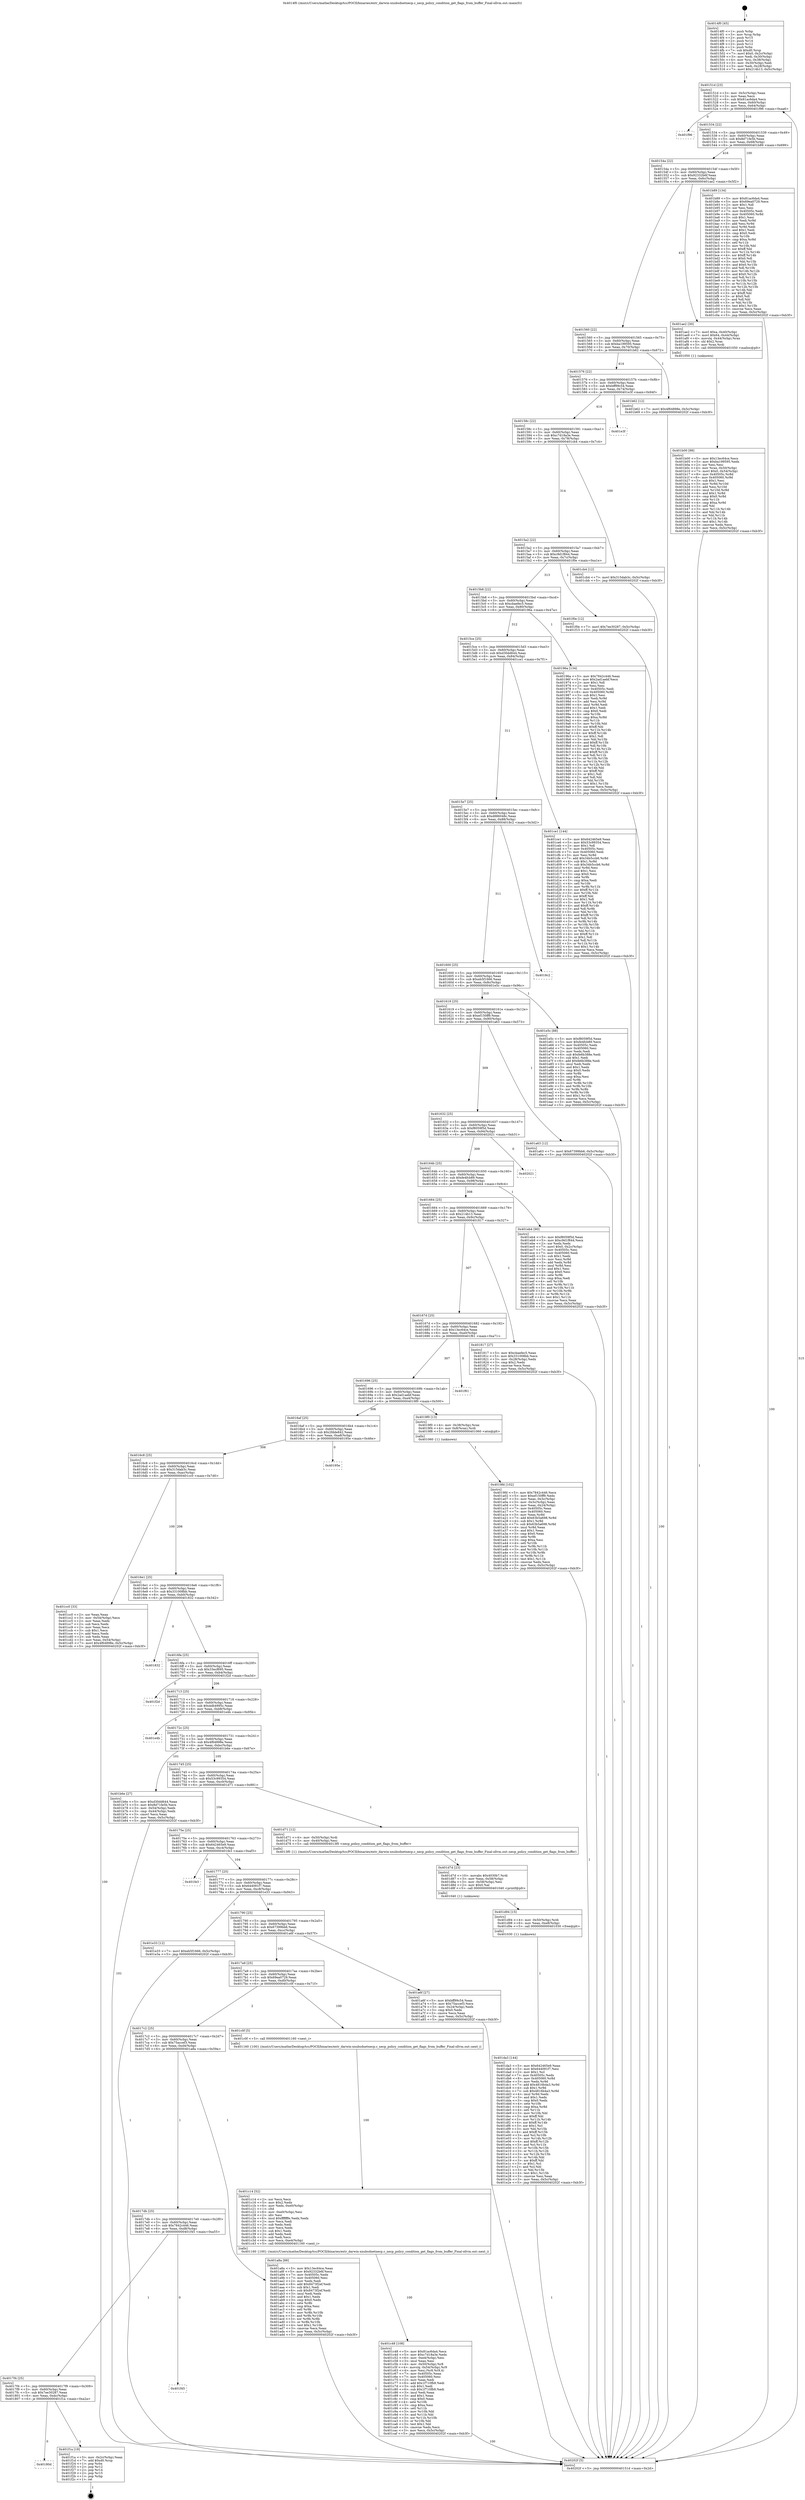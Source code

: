 digraph "0x4014f0" {
  label = "0x4014f0 (/mnt/c/Users/mathe/Desktop/tcc/POCII/binaries/extr_darwin-xnubsdnetnecp.c_necp_policy_condition_get_flags_from_buffer_Final-ollvm.out::main(0))"
  labelloc = "t"
  node[shape=record]

  Entry [label="",width=0.3,height=0.3,shape=circle,fillcolor=black,style=filled]
  "0x40151d" [label="{
     0x40151d [23]\l
     | [instrs]\l
     &nbsp;&nbsp;0x40151d \<+3\>: mov -0x5c(%rbp),%eax\l
     &nbsp;&nbsp;0x401520 \<+2\>: mov %eax,%ecx\l
     &nbsp;&nbsp;0x401522 \<+6\>: sub $0x81ac6da4,%ecx\l
     &nbsp;&nbsp;0x401528 \<+3\>: mov %eax,-0x60(%rbp)\l
     &nbsp;&nbsp;0x40152b \<+3\>: mov %ecx,-0x64(%rbp)\l
     &nbsp;&nbsp;0x40152e \<+6\>: je 0000000000401f96 \<main+0xaa6\>\l
  }"]
  "0x401f96" [label="{
     0x401f96\l
  }", style=dashed]
  "0x401534" [label="{
     0x401534 [22]\l
     | [instrs]\l
     &nbsp;&nbsp;0x401534 \<+5\>: jmp 0000000000401539 \<main+0x49\>\l
     &nbsp;&nbsp;0x401539 \<+3\>: mov -0x60(%rbp),%eax\l
     &nbsp;&nbsp;0x40153c \<+5\>: sub $0x8d71fe5b,%eax\l
     &nbsp;&nbsp;0x401541 \<+3\>: mov %eax,-0x68(%rbp)\l
     &nbsp;&nbsp;0x401544 \<+6\>: je 0000000000401b89 \<main+0x699\>\l
  }"]
  Exit [label="",width=0.3,height=0.3,shape=circle,fillcolor=black,style=filled,peripheries=2]
  "0x401b89" [label="{
     0x401b89 [134]\l
     | [instrs]\l
     &nbsp;&nbsp;0x401b89 \<+5\>: mov $0x81ac6da4,%eax\l
     &nbsp;&nbsp;0x401b8e \<+5\>: mov $0x69ea0729,%ecx\l
     &nbsp;&nbsp;0x401b93 \<+2\>: mov $0x1,%dl\l
     &nbsp;&nbsp;0x401b95 \<+2\>: xor %esi,%esi\l
     &nbsp;&nbsp;0x401b97 \<+7\>: mov 0x40505c,%edi\l
     &nbsp;&nbsp;0x401b9e \<+8\>: mov 0x405060,%r8d\l
     &nbsp;&nbsp;0x401ba6 \<+3\>: sub $0x1,%esi\l
     &nbsp;&nbsp;0x401ba9 \<+3\>: mov %edi,%r9d\l
     &nbsp;&nbsp;0x401bac \<+3\>: add %esi,%r9d\l
     &nbsp;&nbsp;0x401baf \<+4\>: imul %r9d,%edi\l
     &nbsp;&nbsp;0x401bb3 \<+3\>: and $0x1,%edi\l
     &nbsp;&nbsp;0x401bb6 \<+3\>: cmp $0x0,%edi\l
     &nbsp;&nbsp;0x401bb9 \<+4\>: sete %r10b\l
     &nbsp;&nbsp;0x401bbd \<+4\>: cmp $0xa,%r8d\l
     &nbsp;&nbsp;0x401bc1 \<+4\>: setl %r11b\l
     &nbsp;&nbsp;0x401bc5 \<+3\>: mov %r10b,%bl\l
     &nbsp;&nbsp;0x401bc8 \<+3\>: xor $0xff,%bl\l
     &nbsp;&nbsp;0x401bcb \<+3\>: mov %r11b,%r14b\l
     &nbsp;&nbsp;0x401bce \<+4\>: xor $0xff,%r14b\l
     &nbsp;&nbsp;0x401bd2 \<+3\>: xor $0x0,%dl\l
     &nbsp;&nbsp;0x401bd5 \<+3\>: mov %bl,%r15b\l
     &nbsp;&nbsp;0x401bd8 \<+4\>: and $0x0,%r15b\l
     &nbsp;&nbsp;0x401bdc \<+3\>: and %dl,%r10b\l
     &nbsp;&nbsp;0x401bdf \<+3\>: mov %r14b,%r12b\l
     &nbsp;&nbsp;0x401be2 \<+4\>: and $0x0,%r12b\l
     &nbsp;&nbsp;0x401be6 \<+3\>: and %dl,%r11b\l
     &nbsp;&nbsp;0x401be9 \<+3\>: or %r10b,%r15b\l
     &nbsp;&nbsp;0x401bec \<+3\>: or %r11b,%r12b\l
     &nbsp;&nbsp;0x401bef \<+3\>: xor %r12b,%r15b\l
     &nbsp;&nbsp;0x401bf2 \<+3\>: or %r14b,%bl\l
     &nbsp;&nbsp;0x401bf5 \<+3\>: xor $0xff,%bl\l
     &nbsp;&nbsp;0x401bf8 \<+3\>: or $0x0,%dl\l
     &nbsp;&nbsp;0x401bfb \<+2\>: and %dl,%bl\l
     &nbsp;&nbsp;0x401bfd \<+3\>: or %bl,%r15b\l
     &nbsp;&nbsp;0x401c00 \<+4\>: test $0x1,%r15b\l
     &nbsp;&nbsp;0x401c04 \<+3\>: cmovne %ecx,%eax\l
     &nbsp;&nbsp;0x401c07 \<+3\>: mov %eax,-0x5c(%rbp)\l
     &nbsp;&nbsp;0x401c0a \<+5\>: jmp 000000000040202f \<main+0xb3f\>\l
  }"]
  "0x40154a" [label="{
     0x40154a [22]\l
     | [instrs]\l
     &nbsp;&nbsp;0x40154a \<+5\>: jmp 000000000040154f \<main+0x5f\>\l
     &nbsp;&nbsp;0x40154f \<+3\>: mov -0x60(%rbp),%eax\l
     &nbsp;&nbsp;0x401552 \<+5\>: sub $0x92332b6f,%eax\l
     &nbsp;&nbsp;0x401557 \<+3\>: mov %eax,-0x6c(%rbp)\l
     &nbsp;&nbsp;0x40155a \<+6\>: je 0000000000401ae2 \<main+0x5f2\>\l
  }"]
  "0x40180d" [label="{
     0x40180d\l
  }", style=dashed]
  "0x401ae2" [label="{
     0x401ae2 [30]\l
     | [instrs]\l
     &nbsp;&nbsp;0x401ae2 \<+7\>: movl $0xa,-0x40(%rbp)\l
     &nbsp;&nbsp;0x401ae9 \<+7\>: movl $0x64,-0x44(%rbp)\l
     &nbsp;&nbsp;0x401af0 \<+4\>: movslq -0x44(%rbp),%rax\l
     &nbsp;&nbsp;0x401af4 \<+4\>: shl $0x2,%rax\l
     &nbsp;&nbsp;0x401af8 \<+3\>: mov %rax,%rdi\l
     &nbsp;&nbsp;0x401afb \<+5\>: call 0000000000401050 \<malloc@plt\>\l
     | [calls]\l
     &nbsp;&nbsp;0x401050 \{1\} (unknown)\l
  }"]
  "0x401560" [label="{
     0x401560 [22]\l
     | [instrs]\l
     &nbsp;&nbsp;0x401560 \<+5\>: jmp 0000000000401565 \<main+0x75\>\l
     &nbsp;&nbsp;0x401565 \<+3\>: mov -0x60(%rbp),%eax\l
     &nbsp;&nbsp;0x401568 \<+5\>: sub $0xba199595,%eax\l
     &nbsp;&nbsp;0x40156d \<+3\>: mov %eax,-0x70(%rbp)\l
     &nbsp;&nbsp;0x401570 \<+6\>: je 0000000000401b62 \<main+0x672\>\l
  }"]
  "0x401f1a" [label="{
     0x401f1a [19]\l
     | [instrs]\l
     &nbsp;&nbsp;0x401f1a \<+3\>: mov -0x2c(%rbp),%eax\l
     &nbsp;&nbsp;0x401f1d \<+7\>: add $0xd0,%rsp\l
     &nbsp;&nbsp;0x401f24 \<+1\>: pop %rbx\l
     &nbsp;&nbsp;0x401f25 \<+2\>: pop %r12\l
     &nbsp;&nbsp;0x401f27 \<+2\>: pop %r14\l
     &nbsp;&nbsp;0x401f29 \<+2\>: pop %r15\l
     &nbsp;&nbsp;0x401f2b \<+1\>: pop %rbp\l
     &nbsp;&nbsp;0x401f2c \<+1\>: ret\l
  }"]
  "0x401b62" [label="{
     0x401b62 [12]\l
     | [instrs]\l
     &nbsp;&nbsp;0x401b62 \<+7\>: movl $0x4f64898e,-0x5c(%rbp)\l
     &nbsp;&nbsp;0x401b69 \<+5\>: jmp 000000000040202f \<main+0xb3f\>\l
  }"]
  "0x401576" [label="{
     0x401576 [22]\l
     | [instrs]\l
     &nbsp;&nbsp;0x401576 \<+5\>: jmp 000000000040157b \<main+0x8b\>\l
     &nbsp;&nbsp;0x40157b \<+3\>: mov -0x60(%rbp),%eax\l
     &nbsp;&nbsp;0x40157e \<+5\>: sub $0xbff99c54,%eax\l
     &nbsp;&nbsp;0x401583 \<+3\>: mov %eax,-0x74(%rbp)\l
     &nbsp;&nbsp;0x401586 \<+6\>: je 0000000000401e3f \<main+0x94f\>\l
  }"]
  "0x4017f4" [label="{
     0x4017f4 [25]\l
     | [instrs]\l
     &nbsp;&nbsp;0x4017f4 \<+5\>: jmp 00000000004017f9 \<main+0x309\>\l
     &nbsp;&nbsp;0x4017f9 \<+3\>: mov -0x60(%rbp),%eax\l
     &nbsp;&nbsp;0x4017fc \<+5\>: sub $0x7ee30287,%eax\l
     &nbsp;&nbsp;0x401801 \<+6\>: mov %eax,-0xdc(%rbp)\l
     &nbsp;&nbsp;0x401807 \<+6\>: je 0000000000401f1a \<main+0xa2a\>\l
  }"]
  "0x401e3f" [label="{
     0x401e3f\l
  }", style=dashed]
  "0x40158c" [label="{
     0x40158c [22]\l
     | [instrs]\l
     &nbsp;&nbsp;0x40158c \<+5\>: jmp 0000000000401591 \<main+0xa1\>\l
     &nbsp;&nbsp;0x401591 \<+3\>: mov -0x60(%rbp),%eax\l
     &nbsp;&nbsp;0x401594 \<+5\>: sub $0xc7d18a3e,%eax\l
     &nbsp;&nbsp;0x401599 \<+3\>: mov %eax,-0x78(%rbp)\l
     &nbsp;&nbsp;0x40159c \<+6\>: je 0000000000401cb4 \<main+0x7c4\>\l
  }"]
  "0x401f45" [label="{
     0x401f45\l
  }", style=dashed]
  "0x401cb4" [label="{
     0x401cb4 [12]\l
     | [instrs]\l
     &nbsp;&nbsp;0x401cb4 \<+7\>: movl $0x315dab3c,-0x5c(%rbp)\l
     &nbsp;&nbsp;0x401cbb \<+5\>: jmp 000000000040202f \<main+0xb3f\>\l
  }"]
  "0x4015a2" [label="{
     0x4015a2 [22]\l
     | [instrs]\l
     &nbsp;&nbsp;0x4015a2 \<+5\>: jmp 00000000004015a7 \<main+0xb7\>\l
     &nbsp;&nbsp;0x4015a7 \<+3\>: mov -0x60(%rbp),%eax\l
     &nbsp;&nbsp;0x4015aa \<+5\>: sub $0xc9d1f844,%eax\l
     &nbsp;&nbsp;0x4015af \<+3\>: mov %eax,-0x7c(%rbp)\l
     &nbsp;&nbsp;0x4015b2 \<+6\>: je 0000000000401f0e \<main+0xa1e\>\l
  }"]
  "0x401da3" [label="{
     0x401da3 [144]\l
     | [instrs]\l
     &nbsp;&nbsp;0x401da3 \<+5\>: mov $0x642465e9,%eax\l
     &nbsp;&nbsp;0x401da8 \<+5\>: mov $0x644091f7,%esi\l
     &nbsp;&nbsp;0x401dad \<+2\>: mov $0x1,%cl\l
     &nbsp;&nbsp;0x401daf \<+7\>: mov 0x40505c,%edx\l
     &nbsp;&nbsp;0x401db6 \<+8\>: mov 0x405060,%r8d\l
     &nbsp;&nbsp;0x401dbe \<+3\>: mov %edx,%r9d\l
     &nbsp;&nbsp;0x401dc1 \<+7\>: add $0x4816b4a3,%r9d\l
     &nbsp;&nbsp;0x401dc8 \<+4\>: sub $0x1,%r9d\l
     &nbsp;&nbsp;0x401dcc \<+7\>: sub $0x4816b4a3,%r9d\l
     &nbsp;&nbsp;0x401dd3 \<+4\>: imul %r9d,%edx\l
     &nbsp;&nbsp;0x401dd7 \<+3\>: and $0x1,%edx\l
     &nbsp;&nbsp;0x401dda \<+3\>: cmp $0x0,%edx\l
     &nbsp;&nbsp;0x401ddd \<+4\>: sete %r10b\l
     &nbsp;&nbsp;0x401de1 \<+4\>: cmp $0xa,%r8d\l
     &nbsp;&nbsp;0x401de5 \<+4\>: setl %r11b\l
     &nbsp;&nbsp;0x401de9 \<+3\>: mov %r10b,%bl\l
     &nbsp;&nbsp;0x401dec \<+3\>: xor $0xff,%bl\l
     &nbsp;&nbsp;0x401def \<+3\>: mov %r11b,%r14b\l
     &nbsp;&nbsp;0x401df2 \<+4\>: xor $0xff,%r14b\l
     &nbsp;&nbsp;0x401df6 \<+3\>: xor $0x1,%cl\l
     &nbsp;&nbsp;0x401df9 \<+3\>: mov %bl,%r15b\l
     &nbsp;&nbsp;0x401dfc \<+4\>: and $0xff,%r15b\l
     &nbsp;&nbsp;0x401e00 \<+3\>: and %cl,%r10b\l
     &nbsp;&nbsp;0x401e03 \<+3\>: mov %r14b,%r12b\l
     &nbsp;&nbsp;0x401e06 \<+4\>: and $0xff,%r12b\l
     &nbsp;&nbsp;0x401e0a \<+3\>: and %cl,%r11b\l
     &nbsp;&nbsp;0x401e0d \<+3\>: or %r10b,%r15b\l
     &nbsp;&nbsp;0x401e10 \<+3\>: or %r11b,%r12b\l
     &nbsp;&nbsp;0x401e13 \<+3\>: xor %r12b,%r15b\l
     &nbsp;&nbsp;0x401e16 \<+3\>: or %r14b,%bl\l
     &nbsp;&nbsp;0x401e19 \<+3\>: xor $0xff,%bl\l
     &nbsp;&nbsp;0x401e1c \<+3\>: or $0x1,%cl\l
     &nbsp;&nbsp;0x401e1f \<+2\>: and %cl,%bl\l
     &nbsp;&nbsp;0x401e21 \<+3\>: or %bl,%r15b\l
     &nbsp;&nbsp;0x401e24 \<+4\>: test $0x1,%r15b\l
     &nbsp;&nbsp;0x401e28 \<+3\>: cmovne %esi,%eax\l
     &nbsp;&nbsp;0x401e2b \<+3\>: mov %eax,-0x5c(%rbp)\l
     &nbsp;&nbsp;0x401e2e \<+5\>: jmp 000000000040202f \<main+0xb3f\>\l
  }"]
  "0x401f0e" [label="{
     0x401f0e [12]\l
     | [instrs]\l
     &nbsp;&nbsp;0x401f0e \<+7\>: movl $0x7ee30287,-0x5c(%rbp)\l
     &nbsp;&nbsp;0x401f15 \<+5\>: jmp 000000000040202f \<main+0xb3f\>\l
  }"]
  "0x4015b8" [label="{
     0x4015b8 [22]\l
     | [instrs]\l
     &nbsp;&nbsp;0x4015b8 \<+5\>: jmp 00000000004015bd \<main+0xcd\>\l
     &nbsp;&nbsp;0x4015bd \<+3\>: mov -0x60(%rbp),%eax\l
     &nbsp;&nbsp;0x4015c0 \<+5\>: sub $0xcbaefec5,%eax\l
     &nbsp;&nbsp;0x4015c5 \<+3\>: mov %eax,-0x80(%rbp)\l
     &nbsp;&nbsp;0x4015c8 \<+6\>: je 000000000040196a \<main+0x47a\>\l
  }"]
  "0x401d94" [label="{
     0x401d94 [15]\l
     | [instrs]\l
     &nbsp;&nbsp;0x401d94 \<+4\>: mov -0x50(%rbp),%rdi\l
     &nbsp;&nbsp;0x401d98 \<+6\>: mov %eax,-0xe8(%rbp)\l
     &nbsp;&nbsp;0x401d9e \<+5\>: call 0000000000401030 \<free@plt\>\l
     | [calls]\l
     &nbsp;&nbsp;0x401030 \{1\} (unknown)\l
  }"]
  "0x40196a" [label="{
     0x40196a [134]\l
     | [instrs]\l
     &nbsp;&nbsp;0x40196a \<+5\>: mov $0x7842c446,%eax\l
     &nbsp;&nbsp;0x40196f \<+5\>: mov $0x2ad1aebf,%ecx\l
     &nbsp;&nbsp;0x401974 \<+2\>: mov $0x1,%dl\l
     &nbsp;&nbsp;0x401976 \<+2\>: xor %esi,%esi\l
     &nbsp;&nbsp;0x401978 \<+7\>: mov 0x40505c,%edi\l
     &nbsp;&nbsp;0x40197f \<+8\>: mov 0x405060,%r8d\l
     &nbsp;&nbsp;0x401987 \<+3\>: sub $0x1,%esi\l
     &nbsp;&nbsp;0x40198a \<+3\>: mov %edi,%r9d\l
     &nbsp;&nbsp;0x40198d \<+3\>: add %esi,%r9d\l
     &nbsp;&nbsp;0x401990 \<+4\>: imul %r9d,%edi\l
     &nbsp;&nbsp;0x401994 \<+3\>: and $0x1,%edi\l
     &nbsp;&nbsp;0x401997 \<+3\>: cmp $0x0,%edi\l
     &nbsp;&nbsp;0x40199a \<+4\>: sete %r10b\l
     &nbsp;&nbsp;0x40199e \<+4\>: cmp $0xa,%r8d\l
     &nbsp;&nbsp;0x4019a2 \<+4\>: setl %r11b\l
     &nbsp;&nbsp;0x4019a6 \<+3\>: mov %r10b,%bl\l
     &nbsp;&nbsp;0x4019a9 \<+3\>: xor $0xff,%bl\l
     &nbsp;&nbsp;0x4019ac \<+3\>: mov %r11b,%r14b\l
     &nbsp;&nbsp;0x4019af \<+4\>: xor $0xff,%r14b\l
     &nbsp;&nbsp;0x4019b3 \<+3\>: xor $0x1,%dl\l
     &nbsp;&nbsp;0x4019b6 \<+3\>: mov %bl,%r15b\l
     &nbsp;&nbsp;0x4019b9 \<+4\>: and $0xff,%r15b\l
     &nbsp;&nbsp;0x4019bd \<+3\>: and %dl,%r10b\l
     &nbsp;&nbsp;0x4019c0 \<+3\>: mov %r14b,%r12b\l
     &nbsp;&nbsp;0x4019c3 \<+4\>: and $0xff,%r12b\l
     &nbsp;&nbsp;0x4019c7 \<+3\>: and %dl,%r11b\l
     &nbsp;&nbsp;0x4019ca \<+3\>: or %r10b,%r15b\l
     &nbsp;&nbsp;0x4019cd \<+3\>: or %r11b,%r12b\l
     &nbsp;&nbsp;0x4019d0 \<+3\>: xor %r12b,%r15b\l
     &nbsp;&nbsp;0x4019d3 \<+3\>: or %r14b,%bl\l
     &nbsp;&nbsp;0x4019d6 \<+3\>: xor $0xff,%bl\l
     &nbsp;&nbsp;0x4019d9 \<+3\>: or $0x1,%dl\l
     &nbsp;&nbsp;0x4019dc \<+2\>: and %dl,%bl\l
     &nbsp;&nbsp;0x4019de \<+3\>: or %bl,%r15b\l
     &nbsp;&nbsp;0x4019e1 \<+4\>: test $0x1,%r15b\l
     &nbsp;&nbsp;0x4019e5 \<+3\>: cmovne %ecx,%eax\l
     &nbsp;&nbsp;0x4019e8 \<+3\>: mov %eax,-0x5c(%rbp)\l
     &nbsp;&nbsp;0x4019eb \<+5\>: jmp 000000000040202f \<main+0xb3f\>\l
  }"]
  "0x4015ce" [label="{
     0x4015ce [25]\l
     | [instrs]\l
     &nbsp;&nbsp;0x4015ce \<+5\>: jmp 00000000004015d3 \<main+0xe3\>\l
     &nbsp;&nbsp;0x4015d3 \<+3\>: mov -0x60(%rbp),%eax\l
     &nbsp;&nbsp;0x4015d6 \<+5\>: sub $0xd30dd644,%eax\l
     &nbsp;&nbsp;0x4015db \<+6\>: mov %eax,-0x84(%rbp)\l
     &nbsp;&nbsp;0x4015e1 \<+6\>: je 0000000000401ce1 \<main+0x7f1\>\l
  }"]
  "0x401d7d" [label="{
     0x401d7d [23]\l
     | [instrs]\l
     &nbsp;&nbsp;0x401d7d \<+10\>: movabs $0x4030b7,%rdi\l
     &nbsp;&nbsp;0x401d87 \<+3\>: mov %eax,-0x58(%rbp)\l
     &nbsp;&nbsp;0x401d8a \<+3\>: mov -0x58(%rbp),%esi\l
     &nbsp;&nbsp;0x401d8d \<+2\>: mov $0x0,%al\l
     &nbsp;&nbsp;0x401d8f \<+5\>: call 0000000000401040 \<printf@plt\>\l
     | [calls]\l
     &nbsp;&nbsp;0x401040 \{1\} (unknown)\l
  }"]
  "0x401ce1" [label="{
     0x401ce1 [144]\l
     | [instrs]\l
     &nbsp;&nbsp;0x401ce1 \<+5\>: mov $0x642465e9,%eax\l
     &nbsp;&nbsp;0x401ce6 \<+5\>: mov $0x53c99354,%ecx\l
     &nbsp;&nbsp;0x401ceb \<+2\>: mov $0x1,%dl\l
     &nbsp;&nbsp;0x401ced \<+7\>: mov 0x40505c,%esi\l
     &nbsp;&nbsp;0x401cf4 \<+7\>: mov 0x405060,%edi\l
     &nbsp;&nbsp;0x401cfb \<+3\>: mov %esi,%r8d\l
     &nbsp;&nbsp;0x401cfe \<+7\>: add $0x34b5ccb6,%r8d\l
     &nbsp;&nbsp;0x401d05 \<+4\>: sub $0x1,%r8d\l
     &nbsp;&nbsp;0x401d09 \<+7\>: sub $0x34b5ccb6,%r8d\l
     &nbsp;&nbsp;0x401d10 \<+4\>: imul %r8d,%esi\l
     &nbsp;&nbsp;0x401d14 \<+3\>: and $0x1,%esi\l
     &nbsp;&nbsp;0x401d17 \<+3\>: cmp $0x0,%esi\l
     &nbsp;&nbsp;0x401d1a \<+4\>: sete %r9b\l
     &nbsp;&nbsp;0x401d1e \<+3\>: cmp $0xa,%edi\l
     &nbsp;&nbsp;0x401d21 \<+4\>: setl %r10b\l
     &nbsp;&nbsp;0x401d25 \<+3\>: mov %r9b,%r11b\l
     &nbsp;&nbsp;0x401d28 \<+4\>: xor $0xff,%r11b\l
     &nbsp;&nbsp;0x401d2c \<+3\>: mov %r10b,%bl\l
     &nbsp;&nbsp;0x401d2f \<+3\>: xor $0xff,%bl\l
     &nbsp;&nbsp;0x401d32 \<+3\>: xor $0x1,%dl\l
     &nbsp;&nbsp;0x401d35 \<+3\>: mov %r11b,%r14b\l
     &nbsp;&nbsp;0x401d38 \<+4\>: and $0xff,%r14b\l
     &nbsp;&nbsp;0x401d3c \<+3\>: and %dl,%r9b\l
     &nbsp;&nbsp;0x401d3f \<+3\>: mov %bl,%r15b\l
     &nbsp;&nbsp;0x401d42 \<+4\>: and $0xff,%r15b\l
     &nbsp;&nbsp;0x401d46 \<+3\>: and %dl,%r10b\l
     &nbsp;&nbsp;0x401d49 \<+3\>: or %r9b,%r14b\l
     &nbsp;&nbsp;0x401d4c \<+3\>: or %r10b,%r15b\l
     &nbsp;&nbsp;0x401d4f \<+3\>: xor %r15b,%r14b\l
     &nbsp;&nbsp;0x401d52 \<+3\>: or %bl,%r11b\l
     &nbsp;&nbsp;0x401d55 \<+4\>: xor $0xff,%r11b\l
     &nbsp;&nbsp;0x401d59 \<+3\>: or $0x1,%dl\l
     &nbsp;&nbsp;0x401d5c \<+3\>: and %dl,%r11b\l
     &nbsp;&nbsp;0x401d5f \<+3\>: or %r11b,%r14b\l
     &nbsp;&nbsp;0x401d62 \<+4\>: test $0x1,%r14b\l
     &nbsp;&nbsp;0x401d66 \<+3\>: cmovne %ecx,%eax\l
     &nbsp;&nbsp;0x401d69 \<+3\>: mov %eax,-0x5c(%rbp)\l
     &nbsp;&nbsp;0x401d6c \<+5\>: jmp 000000000040202f \<main+0xb3f\>\l
  }"]
  "0x4015e7" [label="{
     0x4015e7 [25]\l
     | [instrs]\l
     &nbsp;&nbsp;0x4015e7 \<+5\>: jmp 00000000004015ec \<main+0xfc\>\l
     &nbsp;&nbsp;0x4015ec \<+3\>: mov -0x60(%rbp),%eax\l
     &nbsp;&nbsp;0x4015ef \<+5\>: sub $0xd886048c,%eax\l
     &nbsp;&nbsp;0x4015f4 \<+6\>: mov %eax,-0x88(%rbp)\l
     &nbsp;&nbsp;0x4015fa \<+6\>: je 00000000004018c2 \<main+0x3d2\>\l
  }"]
  "0x401c48" [label="{
     0x401c48 [108]\l
     | [instrs]\l
     &nbsp;&nbsp;0x401c48 \<+5\>: mov $0x81ac6da4,%ecx\l
     &nbsp;&nbsp;0x401c4d \<+5\>: mov $0xc7d18a3e,%edx\l
     &nbsp;&nbsp;0x401c52 \<+6\>: mov -0xe4(%rbp),%esi\l
     &nbsp;&nbsp;0x401c58 \<+3\>: imul %eax,%esi\l
     &nbsp;&nbsp;0x401c5b \<+4\>: mov -0x50(%rbp),%r8\l
     &nbsp;&nbsp;0x401c5f \<+4\>: movslq -0x54(%rbp),%r9\l
     &nbsp;&nbsp;0x401c63 \<+4\>: mov %esi,(%r8,%r9,4)\l
     &nbsp;&nbsp;0x401c67 \<+7\>: mov 0x40505c,%eax\l
     &nbsp;&nbsp;0x401c6e \<+7\>: mov 0x405060,%esi\l
     &nbsp;&nbsp;0x401c75 \<+2\>: mov %eax,%edi\l
     &nbsp;&nbsp;0x401c77 \<+6\>: add $0x1f710fb9,%edi\l
     &nbsp;&nbsp;0x401c7d \<+3\>: sub $0x1,%edi\l
     &nbsp;&nbsp;0x401c80 \<+6\>: sub $0x1f710fb9,%edi\l
     &nbsp;&nbsp;0x401c86 \<+3\>: imul %edi,%eax\l
     &nbsp;&nbsp;0x401c89 \<+3\>: and $0x1,%eax\l
     &nbsp;&nbsp;0x401c8c \<+3\>: cmp $0x0,%eax\l
     &nbsp;&nbsp;0x401c8f \<+4\>: sete %r10b\l
     &nbsp;&nbsp;0x401c93 \<+3\>: cmp $0xa,%esi\l
     &nbsp;&nbsp;0x401c96 \<+4\>: setl %r11b\l
     &nbsp;&nbsp;0x401c9a \<+3\>: mov %r10b,%bl\l
     &nbsp;&nbsp;0x401c9d \<+3\>: and %r11b,%bl\l
     &nbsp;&nbsp;0x401ca0 \<+3\>: xor %r11b,%r10b\l
     &nbsp;&nbsp;0x401ca3 \<+3\>: or %r10b,%bl\l
     &nbsp;&nbsp;0x401ca6 \<+3\>: test $0x1,%bl\l
     &nbsp;&nbsp;0x401ca9 \<+3\>: cmovne %edx,%ecx\l
     &nbsp;&nbsp;0x401cac \<+3\>: mov %ecx,-0x5c(%rbp)\l
     &nbsp;&nbsp;0x401caf \<+5\>: jmp 000000000040202f \<main+0xb3f\>\l
  }"]
  "0x4018c2" [label="{
     0x4018c2\l
  }", style=dashed]
  "0x401600" [label="{
     0x401600 [25]\l
     | [instrs]\l
     &nbsp;&nbsp;0x401600 \<+5\>: jmp 0000000000401605 \<main+0x115\>\l
     &nbsp;&nbsp;0x401605 \<+3\>: mov -0x60(%rbp),%eax\l
     &nbsp;&nbsp;0x401608 \<+5\>: sub $0xeb5f1666,%eax\l
     &nbsp;&nbsp;0x40160d \<+6\>: mov %eax,-0x8c(%rbp)\l
     &nbsp;&nbsp;0x401613 \<+6\>: je 0000000000401e5c \<main+0x96c\>\l
  }"]
  "0x401c14" [label="{
     0x401c14 [52]\l
     | [instrs]\l
     &nbsp;&nbsp;0x401c14 \<+2\>: xor %ecx,%ecx\l
     &nbsp;&nbsp;0x401c16 \<+5\>: mov $0x2,%edx\l
     &nbsp;&nbsp;0x401c1b \<+6\>: mov %edx,-0xe0(%rbp)\l
     &nbsp;&nbsp;0x401c21 \<+1\>: cltd\l
     &nbsp;&nbsp;0x401c22 \<+6\>: mov -0xe0(%rbp),%esi\l
     &nbsp;&nbsp;0x401c28 \<+2\>: idiv %esi\l
     &nbsp;&nbsp;0x401c2a \<+6\>: imul $0xfffffffe,%edx,%edx\l
     &nbsp;&nbsp;0x401c30 \<+2\>: mov %ecx,%edi\l
     &nbsp;&nbsp;0x401c32 \<+2\>: sub %edx,%edi\l
     &nbsp;&nbsp;0x401c34 \<+2\>: mov %ecx,%edx\l
     &nbsp;&nbsp;0x401c36 \<+3\>: sub $0x1,%edx\l
     &nbsp;&nbsp;0x401c39 \<+2\>: add %edx,%edi\l
     &nbsp;&nbsp;0x401c3b \<+2\>: sub %edi,%ecx\l
     &nbsp;&nbsp;0x401c3d \<+6\>: mov %ecx,-0xe4(%rbp)\l
     &nbsp;&nbsp;0x401c43 \<+5\>: call 0000000000401160 \<next_i\>\l
     | [calls]\l
     &nbsp;&nbsp;0x401160 \{100\} (/mnt/c/Users/mathe/Desktop/tcc/POCII/binaries/extr_darwin-xnubsdnetnecp.c_necp_policy_condition_get_flags_from_buffer_Final-ollvm.out::next_i)\l
  }"]
  "0x401e5c" [label="{
     0x401e5c [88]\l
     | [instrs]\l
     &nbsp;&nbsp;0x401e5c \<+5\>: mov $0xf8059f5d,%eax\l
     &nbsp;&nbsp;0x401e61 \<+5\>: mov $0xfe4fcb89,%ecx\l
     &nbsp;&nbsp;0x401e66 \<+7\>: mov 0x40505c,%edx\l
     &nbsp;&nbsp;0x401e6d \<+7\>: mov 0x405060,%esi\l
     &nbsp;&nbsp;0x401e74 \<+2\>: mov %edx,%edi\l
     &nbsp;&nbsp;0x401e76 \<+6\>: sub $0xfe6b388e,%edi\l
     &nbsp;&nbsp;0x401e7c \<+3\>: sub $0x1,%edi\l
     &nbsp;&nbsp;0x401e7f \<+6\>: add $0xfe6b388e,%edi\l
     &nbsp;&nbsp;0x401e85 \<+3\>: imul %edi,%edx\l
     &nbsp;&nbsp;0x401e88 \<+3\>: and $0x1,%edx\l
     &nbsp;&nbsp;0x401e8b \<+3\>: cmp $0x0,%edx\l
     &nbsp;&nbsp;0x401e8e \<+4\>: sete %r8b\l
     &nbsp;&nbsp;0x401e92 \<+3\>: cmp $0xa,%esi\l
     &nbsp;&nbsp;0x401e95 \<+4\>: setl %r9b\l
     &nbsp;&nbsp;0x401e99 \<+3\>: mov %r8b,%r10b\l
     &nbsp;&nbsp;0x401e9c \<+3\>: and %r9b,%r10b\l
     &nbsp;&nbsp;0x401e9f \<+3\>: xor %r9b,%r8b\l
     &nbsp;&nbsp;0x401ea2 \<+3\>: or %r8b,%r10b\l
     &nbsp;&nbsp;0x401ea5 \<+4\>: test $0x1,%r10b\l
     &nbsp;&nbsp;0x401ea9 \<+3\>: cmovne %ecx,%eax\l
     &nbsp;&nbsp;0x401eac \<+3\>: mov %eax,-0x5c(%rbp)\l
     &nbsp;&nbsp;0x401eaf \<+5\>: jmp 000000000040202f \<main+0xb3f\>\l
  }"]
  "0x401619" [label="{
     0x401619 [25]\l
     | [instrs]\l
     &nbsp;&nbsp;0x401619 \<+5\>: jmp 000000000040161e \<main+0x12e\>\l
     &nbsp;&nbsp;0x40161e \<+3\>: mov -0x60(%rbp),%eax\l
     &nbsp;&nbsp;0x401621 \<+5\>: sub $0xef150ff9,%eax\l
     &nbsp;&nbsp;0x401626 \<+6\>: mov %eax,-0x90(%rbp)\l
     &nbsp;&nbsp;0x40162c \<+6\>: je 0000000000401a63 \<main+0x573\>\l
  }"]
  "0x401b00" [label="{
     0x401b00 [98]\l
     | [instrs]\l
     &nbsp;&nbsp;0x401b00 \<+5\>: mov $0x13ec64ce,%ecx\l
     &nbsp;&nbsp;0x401b05 \<+5\>: mov $0xba199595,%edx\l
     &nbsp;&nbsp;0x401b0a \<+2\>: xor %esi,%esi\l
     &nbsp;&nbsp;0x401b0c \<+4\>: mov %rax,-0x50(%rbp)\l
     &nbsp;&nbsp;0x401b10 \<+7\>: movl $0x0,-0x54(%rbp)\l
     &nbsp;&nbsp;0x401b17 \<+8\>: mov 0x40505c,%r8d\l
     &nbsp;&nbsp;0x401b1f \<+8\>: mov 0x405060,%r9d\l
     &nbsp;&nbsp;0x401b27 \<+3\>: sub $0x1,%esi\l
     &nbsp;&nbsp;0x401b2a \<+3\>: mov %r8d,%r10d\l
     &nbsp;&nbsp;0x401b2d \<+3\>: add %esi,%r10d\l
     &nbsp;&nbsp;0x401b30 \<+4\>: imul %r10d,%r8d\l
     &nbsp;&nbsp;0x401b34 \<+4\>: and $0x1,%r8d\l
     &nbsp;&nbsp;0x401b38 \<+4\>: cmp $0x0,%r8d\l
     &nbsp;&nbsp;0x401b3c \<+4\>: sete %r11b\l
     &nbsp;&nbsp;0x401b40 \<+4\>: cmp $0xa,%r9d\l
     &nbsp;&nbsp;0x401b44 \<+3\>: setl %bl\l
     &nbsp;&nbsp;0x401b47 \<+3\>: mov %r11b,%r14b\l
     &nbsp;&nbsp;0x401b4a \<+3\>: and %bl,%r14b\l
     &nbsp;&nbsp;0x401b4d \<+3\>: xor %bl,%r11b\l
     &nbsp;&nbsp;0x401b50 \<+3\>: or %r11b,%r14b\l
     &nbsp;&nbsp;0x401b53 \<+4\>: test $0x1,%r14b\l
     &nbsp;&nbsp;0x401b57 \<+3\>: cmovne %edx,%ecx\l
     &nbsp;&nbsp;0x401b5a \<+3\>: mov %ecx,-0x5c(%rbp)\l
     &nbsp;&nbsp;0x401b5d \<+5\>: jmp 000000000040202f \<main+0xb3f\>\l
  }"]
  "0x401a63" [label="{
     0x401a63 [12]\l
     | [instrs]\l
     &nbsp;&nbsp;0x401a63 \<+7\>: movl $0x67399bb6,-0x5c(%rbp)\l
     &nbsp;&nbsp;0x401a6a \<+5\>: jmp 000000000040202f \<main+0xb3f\>\l
  }"]
  "0x401632" [label="{
     0x401632 [25]\l
     | [instrs]\l
     &nbsp;&nbsp;0x401632 \<+5\>: jmp 0000000000401637 \<main+0x147\>\l
     &nbsp;&nbsp;0x401637 \<+3\>: mov -0x60(%rbp),%eax\l
     &nbsp;&nbsp;0x40163a \<+5\>: sub $0xf8059f5d,%eax\l
     &nbsp;&nbsp;0x40163f \<+6\>: mov %eax,-0x94(%rbp)\l
     &nbsp;&nbsp;0x401645 \<+6\>: je 0000000000402021 \<main+0xb31\>\l
  }"]
  "0x4017db" [label="{
     0x4017db [25]\l
     | [instrs]\l
     &nbsp;&nbsp;0x4017db \<+5\>: jmp 00000000004017e0 \<main+0x2f0\>\l
     &nbsp;&nbsp;0x4017e0 \<+3\>: mov -0x60(%rbp),%eax\l
     &nbsp;&nbsp;0x4017e3 \<+5\>: sub $0x7842c446,%eax\l
     &nbsp;&nbsp;0x4017e8 \<+6\>: mov %eax,-0xd8(%rbp)\l
     &nbsp;&nbsp;0x4017ee \<+6\>: je 0000000000401f45 \<main+0xa55\>\l
  }"]
  "0x402021" [label="{
     0x402021\l
  }", style=dashed]
  "0x40164b" [label="{
     0x40164b [25]\l
     | [instrs]\l
     &nbsp;&nbsp;0x40164b \<+5\>: jmp 0000000000401650 \<main+0x160\>\l
     &nbsp;&nbsp;0x401650 \<+3\>: mov -0x60(%rbp),%eax\l
     &nbsp;&nbsp;0x401653 \<+5\>: sub $0xfe4fcb89,%eax\l
     &nbsp;&nbsp;0x401658 \<+6\>: mov %eax,-0x98(%rbp)\l
     &nbsp;&nbsp;0x40165e \<+6\>: je 0000000000401eb4 \<main+0x9c4\>\l
  }"]
  "0x401a8a" [label="{
     0x401a8a [88]\l
     | [instrs]\l
     &nbsp;&nbsp;0x401a8a \<+5\>: mov $0x13ec64ce,%eax\l
     &nbsp;&nbsp;0x401a8f \<+5\>: mov $0x92332b6f,%ecx\l
     &nbsp;&nbsp;0x401a94 \<+7\>: mov 0x40505c,%edx\l
     &nbsp;&nbsp;0x401a9b \<+7\>: mov 0x405060,%esi\l
     &nbsp;&nbsp;0x401aa2 \<+2\>: mov %edx,%edi\l
     &nbsp;&nbsp;0x401aa4 \<+6\>: add $0x8473f2ef,%edi\l
     &nbsp;&nbsp;0x401aaa \<+3\>: sub $0x1,%edi\l
     &nbsp;&nbsp;0x401aad \<+6\>: sub $0x8473f2ef,%edi\l
     &nbsp;&nbsp;0x401ab3 \<+3\>: imul %edi,%edx\l
     &nbsp;&nbsp;0x401ab6 \<+3\>: and $0x1,%edx\l
     &nbsp;&nbsp;0x401ab9 \<+3\>: cmp $0x0,%edx\l
     &nbsp;&nbsp;0x401abc \<+4\>: sete %r8b\l
     &nbsp;&nbsp;0x401ac0 \<+3\>: cmp $0xa,%esi\l
     &nbsp;&nbsp;0x401ac3 \<+4\>: setl %r9b\l
     &nbsp;&nbsp;0x401ac7 \<+3\>: mov %r8b,%r10b\l
     &nbsp;&nbsp;0x401aca \<+3\>: and %r9b,%r10b\l
     &nbsp;&nbsp;0x401acd \<+3\>: xor %r9b,%r8b\l
     &nbsp;&nbsp;0x401ad0 \<+3\>: or %r8b,%r10b\l
     &nbsp;&nbsp;0x401ad3 \<+4\>: test $0x1,%r10b\l
     &nbsp;&nbsp;0x401ad7 \<+3\>: cmovne %ecx,%eax\l
     &nbsp;&nbsp;0x401ada \<+3\>: mov %eax,-0x5c(%rbp)\l
     &nbsp;&nbsp;0x401add \<+5\>: jmp 000000000040202f \<main+0xb3f\>\l
  }"]
  "0x401eb4" [label="{
     0x401eb4 [90]\l
     | [instrs]\l
     &nbsp;&nbsp;0x401eb4 \<+5\>: mov $0xf8059f5d,%eax\l
     &nbsp;&nbsp;0x401eb9 \<+5\>: mov $0xc9d1f844,%ecx\l
     &nbsp;&nbsp;0x401ebe \<+2\>: xor %edx,%edx\l
     &nbsp;&nbsp;0x401ec0 \<+7\>: movl $0x0,-0x2c(%rbp)\l
     &nbsp;&nbsp;0x401ec7 \<+7\>: mov 0x40505c,%esi\l
     &nbsp;&nbsp;0x401ece \<+7\>: mov 0x405060,%edi\l
     &nbsp;&nbsp;0x401ed5 \<+3\>: sub $0x1,%edx\l
     &nbsp;&nbsp;0x401ed8 \<+3\>: mov %esi,%r8d\l
     &nbsp;&nbsp;0x401edb \<+3\>: add %edx,%r8d\l
     &nbsp;&nbsp;0x401ede \<+4\>: imul %r8d,%esi\l
     &nbsp;&nbsp;0x401ee2 \<+3\>: and $0x1,%esi\l
     &nbsp;&nbsp;0x401ee5 \<+3\>: cmp $0x0,%esi\l
     &nbsp;&nbsp;0x401ee8 \<+4\>: sete %r9b\l
     &nbsp;&nbsp;0x401eec \<+3\>: cmp $0xa,%edi\l
     &nbsp;&nbsp;0x401eef \<+4\>: setl %r10b\l
     &nbsp;&nbsp;0x401ef3 \<+3\>: mov %r9b,%r11b\l
     &nbsp;&nbsp;0x401ef6 \<+3\>: and %r10b,%r11b\l
     &nbsp;&nbsp;0x401ef9 \<+3\>: xor %r10b,%r9b\l
     &nbsp;&nbsp;0x401efc \<+3\>: or %r9b,%r11b\l
     &nbsp;&nbsp;0x401eff \<+4\>: test $0x1,%r11b\l
     &nbsp;&nbsp;0x401f03 \<+3\>: cmovne %ecx,%eax\l
     &nbsp;&nbsp;0x401f06 \<+3\>: mov %eax,-0x5c(%rbp)\l
     &nbsp;&nbsp;0x401f09 \<+5\>: jmp 000000000040202f \<main+0xb3f\>\l
  }"]
  "0x401664" [label="{
     0x401664 [25]\l
     | [instrs]\l
     &nbsp;&nbsp;0x401664 \<+5\>: jmp 0000000000401669 \<main+0x179\>\l
     &nbsp;&nbsp;0x401669 \<+3\>: mov -0x60(%rbp),%eax\l
     &nbsp;&nbsp;0x40166c \<+5\>: sub $0x214b13,%eax\l
     &nbsp;&nbsp;0x401671 \<+6\>: mov %eax,-0x9c(%rbp)\l
     &nbsp;&nbsp;0x401677 \<+6\>: je 0000000000401817 \<main+0x327\>\l
  }"]
  "0x4017c2" [label="{
     0x4017c2 [25]\l
     | [instrs]\l
     &nbsp;&nbsp;0x4017c2 \<+5\>: jmp 00000000004017c7 \<main+0x2d7\>\l
     &nbsp;&nbsp;0x4017c7 \<+3\>: mov -0x60(%rbp),%eax\l
     &nbsp;&nbsp;0x4017ca \<+5\>: sub $0x75accef3,%eax\l
     &nbsp;&nbsp;0x4017cf \<+6\>: mov %eax,-0xd4(%rbp)\l
     &nbsp;&nbsp;0x4017d5 \<+6\>: je 0000000000401a8a \<main+0x59a\>\l
  }"]
  "0x401817" [label="{
     0x401817 [27]\l
     | [instrs]\l
     &nbsp;&nbsp;0x401817 \<+5\>: mov $0xcbaefec5,%eax\l
     &nbsp;&nbsp;0x40181c \<+5\>: mov $0x331008bb,%ecx\l
     &nbsp;&nbsp;0x401821 \<+3\>: mov -0x28(%rbp),%edx\l
     &nbsp;&nbsp;0x401824 \<+3\>: cmp $0x2,%edx\l
     &nbsp;&nbsp;0x401827 \<+3\>: cmovne %ecx,%eax\l
     &nbsp;&nbsp;0x40182a \<+3\>: mov %eax,-0x5c(%rbp)\l
     &nbsp;&nbsp;0x40182d \<+5\>: jmp 000000000040202f \<main+0xb3f\>\l
  }"]
  "0x40167d" [label="{
     0x40167d [25]\l
     | [instrs]\l
     &nbsp;&nbsp;0x40167d \<+5\>: jmp 0000000000401682 \<main+0x192\>\l
     &nbsp;&nbsp;0x401682 \<+3\>: mov -0x60(%rbp),%eax\l
     &nbsp;&nbsp;0x401685 \<+5\>: sub $0x13ec64ce,%eax\l
     &nbsp;&nbsp;0x40168a \<+6\>: mov %eax,-0xa0(%rbp)\l
     &nbsp;&nbsp;0x401690 \<+6\>: je 0000000000401f61 \<main+0xa71\>\l
  }"]
  "0x40202f" [label="{
     0x40202f [5]\l
     | [instrs]\l
     &nbsp;&nbsp;0x40202f \<+5\>: jmp 000000000040151d \<main+0x2d\>\l
  }"]
  "0x4014f0" [label="{
     0x4014f0 [45]\l
     | [instrs]\l
     &nbsp;&nbsp;0x4014f0 \<+1\>: push %rbp\l
     &nbsp;&nbsp;0x4014f1 \<+3\>: mov %rsp,%rbp\l
     &nbsp;&nbsp;0x4014f4 \<+2\>: push %r15\l
     &nbsp;&nbsp;0x4014f6 \<+2\>: push %r14\l
     &nbsp;&nbsp;0x4014f8 \<+2\>: push %r12\l
     &nbsp;&nbsp;0x4014fa \<+1\>: push %rbx\l
     &nbsp;&nbsp;0x4014fb \<+7\>: sub $0xd0,%rsp\l
     &nbsp;&nbsp;0x401502 \<+7\>: movl $0x0,-0x2c(%rbp)\l
     &nbsp;&nbsp;0x401509 \<+3\>: mov %edi,-0x30(%rbp)\l
     &nbsp;&nbsp;0x40150c \<+4\>: mov %rsi,-0x38(%rbp)\l
     &nbsp;&nbsp;0x401510 \<+3\>: mov -0x30(%rbp),%edi\l
     &nbsp;&nbsp;0x401513 \<+3\>: mov %edi,-0x28(%rbp)\l
     &nbsp;&nbsp;0x401516 \<+7\>: movl $0x214b13,-0x5c(%rbp)\l
  }"]
  "0x401c0f" [label="{
     0x401c0f [5]\l
     | [instrs]\l
     &nbsp;&nbsp;0x401c0f \<+5\>: call 0000000000401160 \<next_i\>\l
     | [calls]\l
     &nbsp;&nbsp;0x401160 \{100\} (/mnt/c/Users/mathe/Desktop/tcc/POCII/binaries/extr_darwin-xnubsdnetnecp.c_necp_policy_condition_get_flags_from_buffer_Final-ollvm.out::next_i)\l
  }"]
  "0x401f61" [label="{
     0x401f61\l
  }", style=dashed]
  "0x401696" [label="{
     0x401696 [25]\l
     | [instrs]\l
     &nbsp;&nbsp;0x401696 \<+5\>: jmp 000000000040169b \<main+0x1ab\>\l
     &nbsp;&nbsp;0x40169b \<+3\>: mov -0x60(%rbp),%eax\l
     &nbsp;&nbsp;0x40169e \<+5\>: sub $0x2ad1aebf,%eax\l
     &nbsp;&nbsp;0x4016a3 \<+6\>: mov %eax,-0xa4(%rbp)\l
     &nbsp;&nbsp;0x4016a9 \<+6\>: je 00000000004019f0 \<main+0x500\>\l
  }"]
  "0x4017a9" [label="{
     0x4017a9 [25]\l
     | [instrs]\l
     &nbsp;&nbsp;0x4017a9 \<+5\>: jmp 00000000004017ae \<main+0x2be\>\l
     &nbsp;&nbsp;0x4017ae \<+3\>: mov -0x60(%rbp),%eax\l
     &nbsp;&nbsp;0x4017b1 \<+5\>: sub $0x69ea0729,%eax\l
     &nbsp;&nbsp;0x4017b6 \<+6\>: mov %eax,-0xd0(%rbp)\l
     &nbsp;&nbsp;0x4017bc \<+6\>: je 0000000000401c0f \<main+0x71f\>\l
  }"]
  "0x4019f0" [label="{
     0x4019f0 [13]\l
     | [instrs]\l
     &nbsp;&nbsp;0x4019f0 \<+4\>: mov -0x38(%rbp),%rax\l
     &nbsp;&nbsp;0x4019f4 \<+4\>: mov 0x8(%rax),%rdi\l
     &nbsp;&nbsp;0x4019f8 \<+5\>: call 0000000000401060 \<atoi@plt\>\l
     | [calls]\l
     &nbsp;&nbsp;0x401060 \{1\} (unknown)\l
  }"]
  "0x4016af" [label="{
     0x4016af [25]\l
     | [instrs]\l
     &nbsp;&nbsp;0x4016af \<+5\>: jmp 00000000004016b4 \<main+0x1c4\>\l
     &nbsp;&nbsp;0x4016b4 \<+3\>: mov -0x60(%rbp),%eax\l
     &nbsp;&nbsp;0x4016b7 \<+5\>: sub $0x2fdde842,%eax\l
     &nbsp;&nbsp;0x4016bc \<+6\>: mov %eax,-0xa8(%rbp)\l
     &nbsp;&nbsp;0x4016c2 \<+6\>: je 000000000040195e \<main+0x46e\>\l
  }"]
  "0x4019fd" [label="{
     0x4019fd [102]\l
     | [instrs]\l
     &nbsp;&nbsp;0x4019fd \<+5\>: mov $0x7842c446,%ecx\l
     &nbsp;&nbsp;0x401a02 \<+5\>: mov $0xef150ff9,%edx\l
     &nbsp;&nbsp;0x401a07 \<+3\>: mov %eax,-0x3c(%rbp)\l
     &nbsp;&nbsp;0x401a0a \<+3\>: mov -0x3c(%rbp),%eax\l
     &nbsp;&nbsp;0x401a0d \<+3\>: mov %eax,-0x24(%rbp)\l
     &nbsp;&nbsp;0x401a10 \<+7\>: mov 0x40505c,%eax\l
     &nbsp;&nbsp;0x401a17 \<+7\>: mov 0x405060,%esi\l
     &nbsp;&nbsp;0x401a1e \<+3\>: mov %eax,%r8d\l
     &nbsp;&nbsp;0x401a21 \<+7\>: add $0x63b5a698,%r8d\l
     &nbsp;&nbsp;0x401a28 \<+4\>: sub $0x1,%r8d\l
     &nbsp;&nbsp;0x401a2c \<+7\>: sub $0x63b5a698,%r8d\l
     &nbsp;&nbsp;0x401a33 \<+4\>: imul %r8d,%eax\l
     &nbsp;&nbsp;0x401a37 \<+3\>: and $0x1,%eax\l
     &nbsp;&nbsp;0x401a3a \<+3\>: cmp $0x0,%eax\l
     &nbsp;&nbsp;0x401a3d \<+4\>: sete %r9b\l
     &nbsp;&nbsp;0x401a41 \<+3\>: cmp $0xa,%esi\l
     &nbsp;&nbsp;0x401a44 \<+4\>: setl %r10b\l
     &nbsp;&nbsp;0x401a48 \<+3\>: mov %r9b,%r11b\l
     &nbsp;&nbsp;0x401a4b \<+3\>: and %r10b,%r11b\l
     &nbsp;&nbsp;0x401a4e \<+3\>: xor %r10b,%r9b\l
     &nbsp;&nbsp;0x401a51 \<+3\>: or %r9b,%r11b\l
     &nbsp;&nbsp;0x401a54 \<+4\>: test $0x1,%r11b\l
     &nbsp;&nbsp;0x401a58 \<+3\>: cmovne %edx,%ecx\l
     &nbsp;&nbsp;0x401a5b \<+3\>: mov %ecx,-0x5c(%rbp)\l
     &nbsp;&nbsp;0x401a5e \<+5\>: jmp 000000000040202f \<main+0xb3f\>\l
  }"]
  "0x401a6f" [label="{
     0x401a6f [27]\l
     | [instrs]\l
     &nbsp;&nbsp;0x401a6f \<+5\>: mov $0xbff99c54,%eax\l
     &nbsp;&nbsp;0x401a74 \<+5\>: mov $0x75accef3,%ecx\l
     &nbsp;&nbsp;0x401a79 \<+3\>: mov -0x24(%rbp),%edx\l
     &nbsp;&nbsp;0x401a7c \<+3\>: cmp $0x0,%edx\l
     &nbsp;&nbsp;0x401a7f \<+3\>: cmove %ecx,%eax\l
     &nbsp;&nbsp;0x401a82 \<+3\>: mov %eax,-0x5c(%rbp)\l
     &nbsp;&nbsp;0x401a85 \<+5\>: jmp 000000000040202f \<main+0xb3f\>\l
  }"]
  "0x40195e" [label="{
     0x40195e\l
  }", style=dashed]
  "0x4016c8" [label="{
     0x4016c8 [25]\l
     | [instrs]\l
     &nbsp;&nbsp;0x4016c8 \<+5\>: jmp 00000000004016cd \<main+0x1dd\>\l
     &nbsp;&nbsp;0x4016cd \<+3\>: mov -0x60(%rbp),%eax\l
     &nbsp;&nbsp;0x4016d0 \<+5\>: sub $0x315dab3c,%eax\l
     &nbsp;&nbsp;0x4016d5 \<+6\>: mov %eax,-0xac(%rbp)\l
     &nbsp;&nbsp;0x4016db \<+6\>: je 0000000000401cc0 \<main+0x7d0\>\l
  }"]
  "0x401790" [label="{
     0x401790 [25]\l
     | [instrs]\l
     &nbsp;&nbsp;0x401790 \<+5\>: jmp 0000000000401795 \<main+0x2a5\>\l
     &nbsp;&nbsp;0x401795 \<+3\>: mov -0x60(%rbp),%eax\l
     &nbsp;&nbsp;0x401798 \<+5\>: sub $0x67399bb6,%eax\l
     &nbsp;&nbsp;0x40179d \<+6\>: mov %eax,-0xcc(%rbp)\l
     &nbsp;&nbsp;0x4017a3 \<+6\>: je 0000000000401a6f \<main+0x57f\>\l
  }"]
  "0x401cc0" [label="{
     0x401cc0 [33]\l
     | [instrs]\l
     &nbsp;&nbsp;0x401cc0 \<+2\>: xor %eax,%eax\l
     &nbsp;&nbsp;0x401cc2 \<+3\>: mov -0x54(%rbp),%ecx\l
     &nbsp;&nbsp;0x401cc5 \<+2\>: mov %eax,%edx\l
     &nbsp;&nbsp;0x401cc7 \<+2\>: sub %ecx,%edx\l
     &nbsp;&nbsp;0x401cc9 \<+2\>: mov %eax,%ecx\l
     &nbsp;&nbsp;0x401ccb \<+3\>: sub $0x1,%ecx\l
     &nbsp;&nbsp;0x401cce \<+2\>: add %ecx,%edx\l
     &nbsp;&nbsp;0x401cd0 \<+2\>: sub %edx,%eax\l
     &nbsp;&nbsp;0x401cd2 \<+3\>: mov %eax,-0x54(%rbp)\l
     &nbsp;&nbsp;0x401cd5 \<+7\>: movl $0x4f64898e,-0x5c(%rbp)\l
     &nbsp;&nbsp;0x401cdc \<+5\>: jmp 000000000040202f \<main+0xb3f\>\l
  }"]
  "0x4016e1" [label="{
     0x4016e1 [25]\l
     | [instrs]\l
     &nbsp;&nbsp;0x4016e1 \<+5\>: jmp 00000000004016e6 \<main+0x1f6\>\l
     &nbsp;&nbsp;0x4016e6 \<+3\>: mov -0x60(%rbp),%eax\l
     &nbsp;&nbsp;0x4016e9 \<+5\>: sub $0x331008bb,%eax\l
     &nbsp;&nbsp;0x4016ee \<+6\>: mov %eax,-0xb0(%rbp)\l
     &nbsp;&nbsp;0x4016f4 \<+6\>: je 0000000000401832 \<main+0x342\>\l
  }"]
  "0x401e33" [label="{
     0x401e33 [12]\l
     | [instrs]\l
     &nbsp;&nbsp;0x401e33 \<+7\>: movl $0xeb5f1666,-0x5c(%rbp)\l
     &nbsp;&nbsp;0x401e3a \<+5\>: jmp 000000000040202f \<main+0xb3f\>\l
  }"]
  "0x401832" [label="{
     0x401832\l
  }", style=dashed]
  "0x4016fa" [label="{
     0x4016fa [25]\l
     | [instrs]\l
     &nbsp;&nbsp;0x4016fa \<+5\>: jmp 00000000004016ff \<main+0x20f\>\l
     &nbsp;&nbsp;0x4016ff \<+3\>: mov -0x60(%rbp),%eax\l
     &nbsp;&nbsp;0x401702 \<+5\>: sub $0x33ecf695,%eax\l
     &nbsp;&nbsp;0x401707 \<+6\>: mov %eax,-0xb4(%rbp)\l
     &nbsp;&nbsp;0x40170d \<+6\>: je 0000000000401f2d \<main+0xa3d\>\l
  }"]
  "0x401777" [label="{
     0x401777 [25]\l
     | [instrs]\l
     &nbsp;&nbsp;0x401777 \<+5\>: jmp 000000000040177c \<main+0x28c\>\l
     &nbsp;&nbsp;0x40177c \<+3\>: mov -0x60(%rbp),%eax\l
     &nbsp;&nbsp;0x40177f \<+5\>: sub $0x644091f7,%eax\l
     &nbsp;&nbsp;0x401784 \<+6\>: mov %eax,-0xc8(%rbp)\l
     &nbsp;&nbsp;0x40178a \<+6\>: je 0000000000401e33 \<main+0x943\>\l
  }"]
  "0x401f2d" [label="{
     0x401f2d\l
  }", style=dashed]
  "0x401713" [label="{
     0x401713 [25]\l
     | [instrs]\l
     &nbsp;&nbsp;0x401713 \<+5\>: jmp 0000000000401718 \<main+0x228\>\l
     &nbsp;&nbsp;0x401718 \<+3\>: mov -0x60(%rbp),%eax\l
     &nbsp;&nbsp;0x40171b \<+5\>: sub $0x4db4995c,%eax\l
     &nbsp;&nbsp;0x401720 \<+6\>: mov %eax,-0xb8(%rbp)\l
     &nbsp;&nbsp;0x401726 \<+6\>: je 0000000000401e4b \<main+0x95b\>\l
  }"]
  "0x401fe3" [label="{
     0x401fe3\l
  }", style=dashed]
  "0x401e4b" [label="{
     0x401e4b\l
  }", style=dashed]
  "0x40172c" [label="{
     0x40172c [25]\l
     | [instrs]\l
     &nbsp;&nbsp;0x40172c \<+5\>: jmp 0000000000401731 \<main+0x241\>\l
     &nbsp;&nbsp;0x401731 \<+3\>: mov -0x60(%rbp),%eax\l
     &nbsp;&nbsp;0x401734 \<+5\>: sub $0x4f64898e,%eax\l
     &nbsp;&nbsp;0x401739 \<+6\>: mov %eax,-0xbc(%rbp)\l
     &nbsp;&nbsp;0x40173f \<+6\>: je 0000000000401b6e \<main+0x67e\>\l
  }"]
  "0x40175e" [label="{
     0x40175e [25]\l
     | [instrs]\l
     &nbsp;&nbsp;0x40175e \<+5\>: jmp 0000000000401763 \<main+0x273\>\l
     &nbsp;&nbsp;0x401763 \<+3\>: mov -0x60(%rbp),%eax\l
     &nbsp;&nbsp;0x401766 \<+5\>: sub $0x642465e9,%eax\l
     &nbsp;&nbsp;0x40176b \<+6\>: mov %eax,-0xc4(%rbp)\l
     &nbsp;&nbsp;0x401771 \<+6\>: je 0000000000401fe3 \<main+0xaf3\>\l
  }"]
  "0x401b6e" [label="{
     0x401b6e [27]\l
     | [instrs]\l
     &nbsp;&nbsp;0x401b6e \<+5\>: mov $0xd30dd644,%eax\l
     &nbsp;&nbsp;0x401b73 \<+5\>: mov $0x8d71fe5b,%ecx\l
     &nbsp;&nbsp;0x401b78 \<+3\>: mov -0x54(%rbp),%edx\l
     &nbsp;&nbsp;0x401b7b \<+3\>: cmp -0x44(%rbp),%edx\l
     &nbsp;&nbsp;0x401b7e \<+3\>: cmovl %ecx,%eax\l
     &nbsp;&nbsp;0x401b81 \<+3\>: mov %eax,-0x5c(%rbp)\l
     &nbsp;&nbsp;0x401b84 \<+5\>: jmp 000000000040202f \<main+0xb3f\>\l
  }"]
  "0x401745" [label="{
     0x401745 [25]\l
     | [instrs]\l
     &nbsp;&nbsp;0x401745 \<+5\>: jmp 000000000040174a \<main+0x25a\>\l
     &nbsp;&nbsp;0x40174a \<+3\>: mov -0x60(%rbp),%eax\l
     &nbsp;&nbsp;0x40174d \<+5\>: sub $0x53c99354,%eax\l
     &nbsp;&nbsp;0x401752 \<+6\>: mov %eax,-0xc0(%rbp)\l
     &nbsp;&nbsp;0x401758 \<+6\>: je 0000000000401d71 \<main+0x881\>\l
  }"]
  "0x401d71" [label="{
     0x401d71 [12]\l
     | [instrs]\l
     &nbsp;&nbsp;0x401d71 \<+4\>: mov -0x50(%rbp),%rdi\l
     &nbsp;&nbsp;0x401d75 \<+3\>: mov -0x40(%rbp),%esi\l
     &nbsp;&nbsp;0x401d78 \<+5\>: call 00000000004013f0 \<necp_policy_condition_get_flags_from_buffer\>\l
     | [calls]\l
     &nbsp;&nbsp;0x4013f0 \{1\} (/mnt/c/Users/mathe/Desktop/tcc/POCII/binaries/extr_darwin-xnubsdnetnecp.c_necp_policy_condition_get_flags_from_buffer_Final-ollvm.out::necp_policy_condition_get_flags_from_buffer)\l
  }"]
  Entry -> "0x4014f0" [label=" 1"]
  "0x40151d" -> "0x401f96" [label=" 0"]
  "0x40151d" -> "0x401534" [label=" 516"]
  "0x401f1a" -> Exit [label=" 1"]
  "0x401534" -> "0x401b89" [label=" 100"]
  "0x401534" -> "0x40154a" [label=" 416"]
  "0x4017f4" -> "0x40180d" [label=" 0"]
  "0x40154a" -> "0x401ae2" [label=" 1"]
  "0x40154a" -> "0x401560" [label=" 415"]
  "0x4017f4" -> "0x401f1a" [label=" 1"]
  "0x401560" -> "0x401b62" [label=" 1"]
  "0x401560" -> "0x401576" [label=" 414"]
  "0x4017db" -> "0x4017f4" [label=" 1"]
  "0x401576" -> "0x401e3f" [label=" 0"]
  "0x401576" -> "0x40158c" [label=" 414"]
  "0x4017db" -> "0x401f45" [label=" 0"]
  "0x40158c" -> "0x401cb4" [label=" 100"]
  "0x40158c" -> "0x4015a2" [label=" 314"]
  "0x401f0e" -> "0x40202f" [label=" 1"]
  "0x4015a2" -> "0x401f0e" [label=" 1"]
  "0x4015a2" -> "0x4015b8" [label=" 313"]
  "0x401eb4" -> "0x40202f" [label=" 1"]
  "0x4015b8" -> "0x40196a" [label=" 1"]
  "0x4015b8" -> "0x4015ce" [label=" 312"]
  "0x401e5c" -> "0x40202f" [label=" 1"]
  "0x4015ce" -> "0x401ce1" [label=" 1"]
  "0x4015ce" -> "0x4015e7" [label=" 311"]
  "0x401e33" -> "0x40202f" [label=" 1"]
  "0x4015e7" -> "0x4018c2" [label=" 0"]
  "0x4015e7" -> "0x401600" [label=" 311"]
  "0x401da3" -> "0x40202f" [label=" 1"]
  "0x401600" -> "0x401e5c" [label=" 1"]
  "0x401600" -> "0x401619" [label=" 310"]
  "0x401d94" -> "0x401da3" [label=" 1"]
  "0x401619" -> "0x401a63" [label=" 1"]
  "0x401619" -> "0x401632" [label=" 309"]
  "0x401d7d" -> "0x401d94" [label=" 1"]
  "0x401632" -> "0x402021" [label=" 0"]
  "0x401632" -> "0x40164b" [label=" 309"]
  "0x401d71" -> "0x401d7d" [label=" 1"]
  "0x40164b" -> "0x401eb4" [label=" 1"]
  "0x40164b" -> "0x401664" [label=" 308"]
  "0x401ce1" -> "0x40202f" [label=" 1"]
  "0x401664" -> "0x401817" [label=" 1"]
  "0x401664" -> "0x40167d" [label=" 307"]
  "0x401817" -> "0x40202f" [label=" 1"]
  "0x4014f0" -> "0x40151d" [label=" 1"]
  "0x40202f" -> "0x40151d" [label=" 515"]
  "0x40196a" -> "0x40202f" [label=" 1"]
  "0x401cb4" -> "0x40202f" [label=" 100"]
  "0x40167d" -> "0x401f61" [label=" 0"]
  "0x40167d" -> "0x401696" [label=" 307"]
  "0x401c48" -> "0x40202f" [label=" 100"]
  "0x401696" -> "0x4019f0" [label=" 1"]
  "0x401696" -> "0x4016af" [label=" 306"]
  "0x4019f0" -> "0x4019fd" [label=" 1"]
  "0x4019fd" -> "0x40202f" [label=" 1"]
  "0x401a63" -> "0x40202f" [label=" 1"]
  "0x401c0f" -> "0x401c14" [label=" 100"]
  "0x4016af" -> "0x40195e" [label=" 0"]
  "0x4016af" -> "0x4016c8" [label=" 306"]
  "0x401b89" -> "0x40202f" [label=" 100"]
  "0x4016c8" -> "0x401cc0" [label=" 100"]
  "0x4016c8" -> "0x4016e1" [label=" 206"]
  "0x401b62" -> "0x40202f" [label=" 1"]
  "0x4016e1" -> "0x401832" [label=" 0"]
  "0x4016e1" -> "0x4016fa" [label=" 206"]
  "0x401b00" -> "0x40202f" [label=" 1"]
  "0x4016fa" -> "0x401f2d" [label=" 0"]
  "0x4016fa" -> "0x401713" [label=" 206"]
  "0x401a8a" -> "0x40202f" [label=" 1"]
  "0x401713" -> "0x401e4b" [label=" 0"]
  "0x401713" -> "0x40172c" [label=" 206"]
  "0x4017c2" -> "0x4017db" [label=" 1"]
  "0x40172c" -> "0x401b6e" [label=" 101"]
  "0x40172c" -> "0x401745" [label=" 105"]
  "0x401cc0" -> "0x40202f" [label=" 100"]
  "0x401745" -> "0x401d71" [label=" 1"]
  "0x401745" -> "0x40175e" [label=" 104"]
  "0x4017c2" -> "0x401a8a" [label=" 1"]
  "0x40175e" -> "0x401fe3" [label=" 0"]
  "0x40175e" -> "0x401777" [label=" 104"]
  "0x401ae2" -> "0x401b00" [label=" 1"]
  "0x401777" -> "0x401e33" [label=" 1"]
  "0x401777" -> "0x401790" [label=" 103"]
  "0x401b6e" -> "0x40202f" [label=" 101"]
  "0x401790" -> "0x401a6f" [label=" 1"]
  "0x401790" -> "0x4017a9" [label=" 102"]
  "0x401a6f" -> "0x40202f" [label=" 1"]
  "0x401c14" -> "0x401c48" [label=" 100"]
  "0x4017a9" -> "0x401c0f" [label=" 100"]
  "0x4017a9" -> "0x4017c2" [label=" 2"]
}
